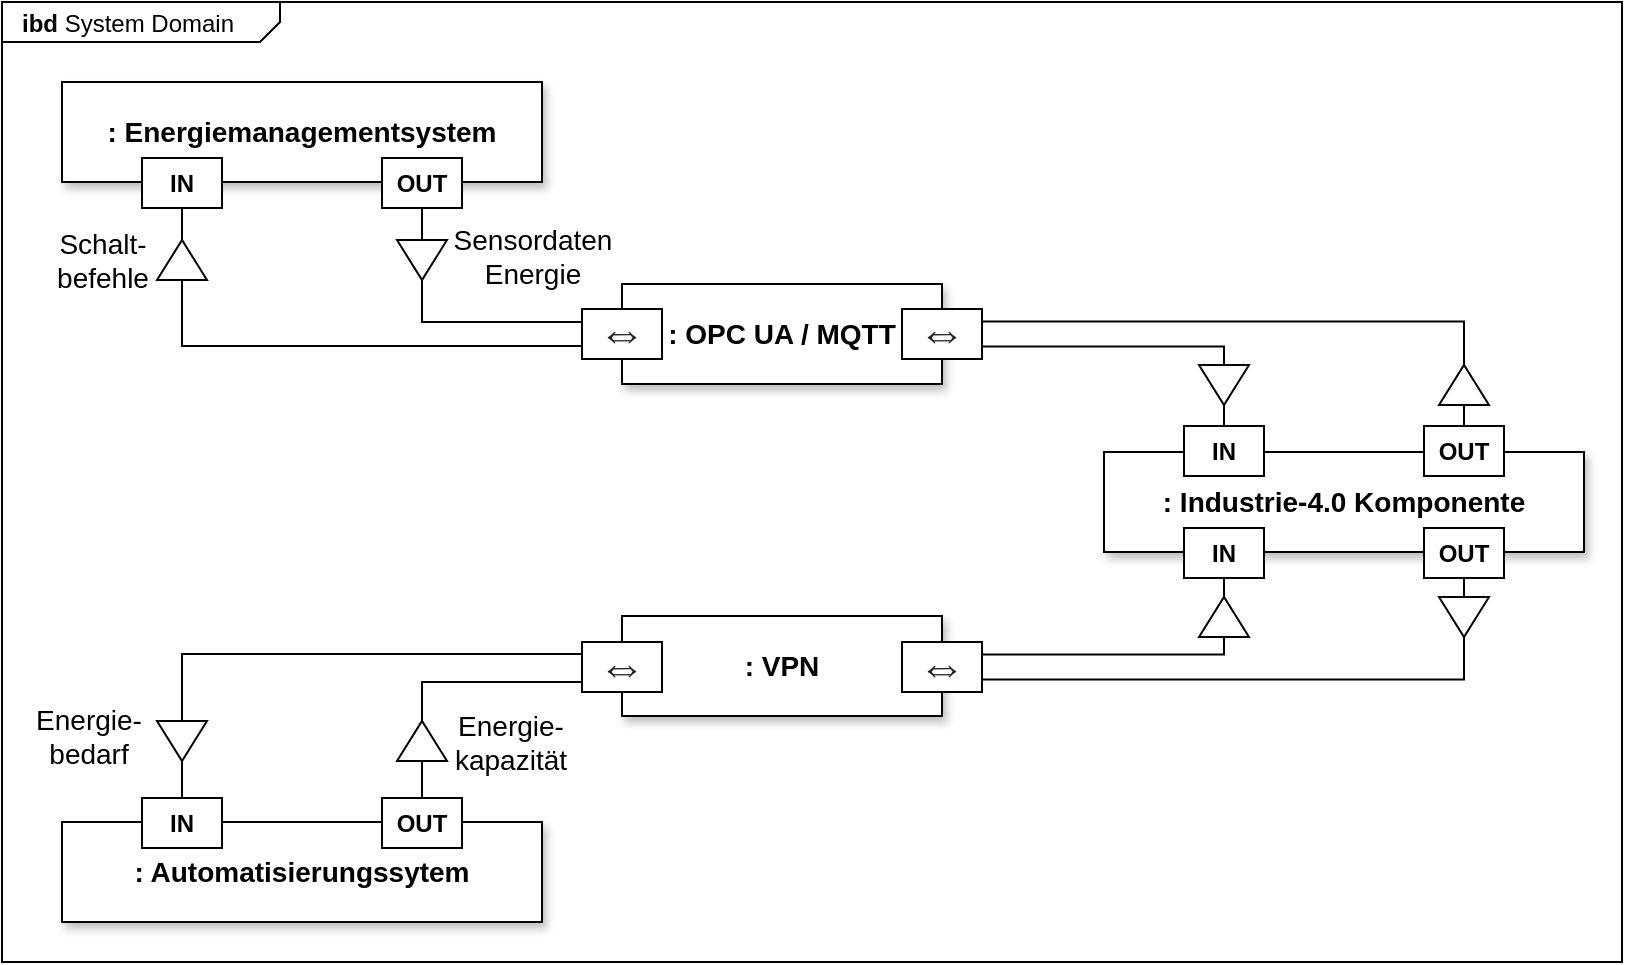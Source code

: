 <mxfile version="21.5.0" type="github">
  <diagram name="Page-1" id="929967ad-93f9-6ef4-fab6-5d389245f69c">
    <mxGraphModel dx="2074" dy="1059" grid="1" gridSize="10" guides="1" tooltips="1" connect="1" arrows="1" fold="1" page="1" pageScale="1.5" pageWidth="1169" pageHeight="826" background="none" math="0" shadow="0">
      <root>
        <mxCell id="0" style=";html=1;" />
        <mxCell id="1" style=";html=1;" parent="0" />
        <mxCell id="1672d66443f91eb5-1" value="&lt;p style=&quot;margin: 0px ; margin-top: 4px ; margin-left: 10px ; text-align: left&quot;&gt;&lt;b&gt;ibd&lt;/b&gt;&amp;nbsp;System Domain&lt;/p&gt;" style="html=1;strokeWidth=1;shape=mxgraph.sysml.package;html=1;overflow=fill;whiteSpace=wrap;fillColor=none;gradientColor=none;fontSize=12;align=center;labelX=139.5;shadow=0;" parent="1" vertex="1">
          <mxGeometry x="160" y="40" width="810" height="480" as="geometry" />
        </mxCell>
        <mxCell id="ANLEY5BqChYPsJmcUmeI-36" style="edgeStyle=orthogonalEdgeStyle;rounded=0;orthogonalLoop=1;jettySize=auto;html=1;entryX=0;entryY=0.75;entryDx=0;entryDy=0;endArrow=none;endFill=0;" parent="1" source="ANLEY5BqChYPsJmcUmeI-7" target="ANLEY5BqChYPsJmcUmeI-22" edge="1">
          <mxGeometry relative="1" as="geometry">
            <Array as="points">
              <mxPoint x="250" y="212" />
              <mxPoint x="450" y="212" />
            </Array>
          </mxGeometry>
        </mxCell>
        <mxCell id="ANLEY5BqChYPsJmcUmeI-52" value="Schalt-&lt;br&gt;befehle" style="edgeLabel;html=1;align=center;verticalAlign=middle;resizable=0;points=[];fontSize=14;labelBackgroundColor=none;" parent="ANLEY5BqChYPsJmcUmeI-36" vertex="1" connectable="0">
          <mxGeometry x="-0.2" y="-1" relative="1" as="geometry">
            <mxPoint x="-79" y="-44" as="offset" />
          </mxGeometry>
        </mxCell>
        <mxCell id="ANLEY5BqChYPsJmcUmeI-35" style="edgeStyle=orthogonalEdgeStyle;rounded=0;orthogonalLoop=1;jettySize=auto;html=1;entryX=0;entryY=0.25;entryDx=0;entryDy=0;endArrow=none;endFill=0;" parent="1" source="ANLEY5BqChYPsJmcUmeI-8" target="ANLEY5BqChYPsJmcUmeI-22" edge="1">
          <mxGeometry relative="1" as="geometry">
            <Array as="points">
              <mxPoint x="370" y="200" />
              <mxPoint x="450" y="200" />
            </Array>
          </mxGeometry>
        </mxCell>
        <mxCell id="ANLEY5BqChYPsJmcUmeI-53" value="Sensordaten&lt;br&gt;Energie" style="edgeLabel;html=1;align=center;verticalAlign=middle;resizable=0;points=[];fontSize=14;labelBackgroundColor=none;" parent="ANLEY5BqChYPsJmcUmeI-35" vertex="1" connectable="0">
          <mxGeometry x="0.187" y="2" relative="1" as="geometry">
            <mxPoint x="30" y="-31" as="offset" />
          </mxGeometry>
        </mxCell>
        <mxCell id="ANLEY5BqChYPsJmcUmeI-30" style="edgeStyle=orthogonalEdgeStyle;rounded=0;orthogonalLoop=1;jettySize=auto;html=1;entryX=0;entryY=0.25;entryDx=0;entryDy=0;elbow=vertical;endArrow=none;endFill=0;" parent="1" source="ANLEY5BqChYPsJmcUmeI-15" target="ANLEY5BqChYPsJmcUmeI-27" edge="1">
          <mxGeometry relative="1" as="geometry">
            <Array as="points">
              <mxPoint x="250" y="366" />
              <mxPoint x="450" y="366" />
            </Array>
          </mxGeometry>
        </mxCell>
        <mxCell id="ANLEY5BqChYPsJmcUmeI-55" value="&lt;font style=&quot;font-size: 14px;&quot;&gt;Energie-&lt;br style=&quot;&quot;&gt;bedarf&lt;/font&gt;" style="edgeLabel;html=1;align=center;verticalAlign=middle;resizable=0;points=[];labelBackgroundColor=none;" parent="ANLEY5BqChYPsJmcUmeI-30" vertex="1" connectable="0">
          <mxGeometry x="-0.566" y="1" relative="1" as="geometry">
            <mxPoint x="-46" y="28" as="offset" />
          </mxGeometry>
        </mxCell>
        <mxCell id="ANLEY5BqChYPsJmcUmeI-31" style="edgeStyle=orthogonalEdgeStyle;rounded=0;orthogonalLoop=1;jettySize=auto;html=1;exitX=0.5;exitY=0;exitDx=0;exitDy=0;entryX=0;entryY=0.75;entryDx=0;entryDy=0;startArrow=none;startFill=0;endArrow=none;endFill=0;" parent="1" source="ANLEY5BqChYPsJmcUmeI-16" target="ANLEY5BqChYPsJmcUmeI-27" edge="1">
          <mxGeometry relative="1" as="geometry">
            <Array as="points">
              <mxPoint x="370" y="380" />
              <mxPoint x="450" y="380" />
            </Array>
          </mxGeometry>
        </mxCell>
        <mxCell id="ANLEY5BqChYPsJmcUmeI-56" value="Energie-&lt;br&gt;kapazität" style="edgeLabel;html=1;align=center;verticalAlign=middle;resizable=0;points=[];fontSize=14;labelBackgroundColor=none;" parent="ANLEY5BqChYPsJmcUmeI-31" vertex="1" connectable="0">
          <mxGeometry x="0.156" y="1" relative="1" as="geometry">
            <mxPoint x="21" y="31" as="offset" />
          </mxGeometry>
        </mxCell>
        <mxCell id="ANLEY5BqChYPsJmcUmeI-40" style="edgeStyle=orthogonalEdgeStyle;rounded=0;orthogonalLoop=1;jettySize=auto;html=1;exitX=0.5;exitY=1;exitDx=0;exitDy=0;entryX=1;entryY=0.25;entryDx=0;entryDy=0;endArrow=none;endFill=0;" parent="1" source="ANLEY5BqChYPsJmcUmeI-19" target="ANLEY5BqChYPsJmcUmeI-28" edge="1">
          <mxGeometry relative="1" as="geometry" />
        </mxCell>
        <mxCell id="ANLEY5BqChYPsJmcUmeI-41" style="edgeStyle=orthogonalEdgeStyle;rounded=0;orthogonalLoop=1;jettySize=auto;html=1;exitX=1;exitY=0.75;exitDx=0;exitDy=0;entryX=0.5;entryY=0;entryDx=0;entryDy=0;endArrow=none;endFill=0;" parent="1" source="ANLEY5BqChYPsJmcUmeI-26" target="ANLEY5BqChYPsJmcUmeI-17" edge="1">
          <mxGeometry relative="1" as="geometry" />
        </mxCell>
        <mxCell id="ANLEY5BqChYPsJmcUmeI-42" style="edgeStyle=orthogonalEdgeStyle;rounded=0;orthogonalLoop=1;jettySize=auto;html=1;exitX=1;exitY=0.25;exitDx=0;exitDy=0;entryX=0.5;entryY=0;entryDx=0;entryDy=0;endArrow=none;endFill=0;" parent="1" source="ANLEY5BqChYPsJmcUmeI-26" target="ANLEY5BqChYPsJmcUmeI-18" edge="1">
          <mxGeometry relative="1" as="geometry" />
        </mxCell>
        <mxCell id="ANLEY5BqChYPsJmcUmeI-39" style="edgeStyle=orthogonalEdgeStyle;rounded=0;orthogonalLoop=1;jettySize=auto;html=1;exitX=1;exitY=0.75;exitDx=0;exitDy=0;entryX=0.5;entryY=1;entryDx=0;entryDy=0;endArrow=none;endFill=0;" parent="1" source="ANLEY5BqChYPsJmcUmeI-28" target="ANLEY5BqChYPsJmcUmeI-20" edge="1">
          <mxGeometry relative="1" as="geometry" />
        </mxCell>
        <mxCell id="ANLEY5BqChYPsJmcUmeI-32" value="" style="triangle;whiteSpace=wrap;html=1;rotation=90;" parent="1" vertex="1">
          <mxGeometry x="240" y="397" width="20" height="25" as="geometry" />
        </mxCell>
        <mxCell id="ANLEY5BqChYPsJmcUmeI-34" value="" style="triangle;whiteSpace=wrap;html=1;rotation=-90;" parent="1" vertex="1">
          <mxGeometry x="360" y="397" width="20" height="25" as="geometry" />
        </mxCell>
        <mxCell id="ANLEY5BqChYPsJmcUmeI-37" value="" style="triangle;whiteSpace=wrap;html=1;rotation=90;" parent="1" vertex="1">
          <mxGeometry x="360" y="156.5" width="20" height="25" as="geometry" />
        </mxCell>
        <mxCell id="ANLEY5BqChYPsJmcUmeI-38" value="" style="triangle;whiteSpace=wrap;html=1;rotation=-90;shadow=0;rounded=0;" parent="1" vertex="1">
          <mxGeometry x="240" y="156.5" width="20" height="25" as="geometry" />
        </mxCell>
        <mxCell id="ANLEY5BqChYPsJmcUmeI-43" value="" style="triangle;whiteSpace=wrap;html=1;rotation=90;" parent="1" vertex="1">
          <mxGeometry x="881" y="335" width="20" height="25" as="geometry" />
        </mxCell>
        <mxCell id="ANLEY5BqChYPsJmcUmeI-44" value="" style="triangle;whiteSpace=wrap;html=1;rotation=-90;" parent="1" vertex="1">
          <mxGeometry x="761" y="335" width="20" height="25" as="geometry" />
        </mxCell>
        <mxCell id="ANLEY5BqChYPsJmcUmeI-45" value="" style="triangle;whiteSpace=wrap;html=1;rotation=90;" parent="1" vertex="1">
          <mxGeometry x="761" y="219" width="20" height="25" as="geometry" />
        </mxCell>
        <mxCell id="ANLEY5BqChYPsJmcUmeI-46" value="" style="triangle;whiteSpace=wrap;html=1;rotation=-90;" parent="1" vertex="1">
          <mxGeometry x="881" y="219" width="20" height="25" as="geometry" />
        </mxCell>
        <mxCell id="ANLEY5BqChYPsJmcUmeI-47" value="" style="group" parent="1" vertex="1" connectable="0">
          <mxGeometry x="190" y="438" width="240" height="62" as="geometry" />
        </mxCell>
        <mxCell id="ANLEY5BqChYPsJmcUmeI-3" value="&lt;b&gt;&lt;font style=&quot;font-size: 14px;&quot;&gt;: Automatisierungssytem&lt;/font&gt;&lt;/b&gt;" style="rounded=0;whiteSpace=wrap;html=1;shadow=1;" parent="ANLEY5BqChYPsJmcUmeI-47" vertex="1">
          <mxGeometry y="12" width="240" height="50" as="geometry" />
        </mxCell>
        <mxCell id="ANLEY5BqChYPsJmcUmeI-15" value="&lt;b&gt;IN&lt;/b&gt;" style="rounded=0;whiteSpace=wrap;html=1;shadow=0;" parent="ANLEY5BqChYPsJmcUmeI-47" vertex="1">
          <mxGeometry x="40" width="40" height="25" as="geometry" />
        </mxCell>
        <mxCell id="ANLEY5BqChYPsJmcUmeI-16" value="&lt;b&gt;OUT&lt;/b&gt;" style="rounded=0;whiteSpace=wrap;html=1;" parent="ANLEY5BqChYPsJmcUmeI-47" vertex="1">
          <mxGeometry x="160" width="40" height="25" as="geometry" />
        </mxCell>
        <mxCell id="ANLEY5BqChYPsJmcUmeI-48" value="" style="group" parent="1" vertex="1" connectable="0">
          <mxGeometry x="190" y="80" width="240" height="63" as="geometry" />
        </mxCell>
        <mxCell id="ANLEY5BqChYPsJmcUmeI-1" value="&lt;b&gt;&lt;font style=&quot;font-size: 14px;&quot;&gt;: Energiemanagementsystem&lt;/font&gt;&lt;/b&gt;" style="rounded=0;whiteSpace=wrap;html=1;shadow=1;" parent="ANLEY5BqChYPsJmcUmeI-48" vertex="1">
          <mxGeometry width="240" height="50" as="geometry" />
        </mxCell>
        <mxCell id="ANLEY5BqChYPsJmcUmeI-7" value="&lt;b&gt;IN&lt;/b&gt;" style="rounded=0;whiteSpace=wrap;html=1;" parent="ANLEY5BqChYPsJmcUmeI-48" vertex="1">
          <mxGeometry x="40" y="38" width="40" height="25" as="geometry" />
        </mxCell>
        <mxCell id="ANLEY5BqChYPsJmcUmeI-8" value="&lt;b&gt;OUT&lt;/b&gt;" style="rounded=0;whiteSpace=wrap;html=1;" parent="ANLEY5BqChYPsJmcUmeI-48" vertex="1">
          <mxGeometry x="160" y="38" width="40" height="25" as="geometry" />
        </mxCell>
        <mxCell id="ANLEY5BqChYPsJmcUmeI-49" value="" style="group" parent="1" vertex="1" connectable="0">
          <mxGeometry x="450" y="181" width="200" height="50" as="geometry" />
        </mxCell>
        <mxCell id="ANLEY5BqChYPsJmcUmeI-5" value="&lt;b&gt;&lt;font style=&quot;font-size: 14px;&quot;&gt;: OPC UA / MQTT&lt;/font&gt;&lt;/b&gt;" style="rounded=0;whiteSpace=wrap;html=1;shadow=1;" parent="ANLEY5BqChYPsJmcUmeI-49" vertex="1">
          <mxGeometry x="20" width="160" height="50" as="geometry" />
        </mxCell>
        <mxCell id="ANLEY5BqChYPsJmcUmeI-22" value="&lt;span style=&quot;color: rgb(32, 33, 36); font-family: &amp;quot;Google Sans&amp;quot;, arial, sans-serif; text-align: left; background-color: rgb(255, 255, 255);&quot;&gt;&lt;font size=&quot;1&quot; style=&quot;&quot;&gt;&lt;b style=&quot;font-size: 24px;&quot;&gt;⇔&lt;/b&gt;&lt;/font&gt;&lt;/span&gt;" style="rounded=0;whiteSpace=wrap;html=1;" parent="ANLEY5BqChYPsJmcUmeI-49" vertex="1">
          <mxGeometry y="12.5" width="40" height="25" as="geometry" />
        </mxCell>
        <mxCell id="ANLEY5BqChYPsJmcUmeI-26" value="&lt;span style=&quot;color: rgb(32, 33, 36); font-family: &amp;quot;Google Sans&amp;quot;, arial, sans-serif; text-align: left; background-color: rgb(255, 255, 255);&quot;&gt;&lt;font size=&quot;1&quot; style=&quot;&quot;&gt;&lt;b style=&quot;font-size: 24px;&quot;&gt;⇔&lt;/b&gt;&lt;/font&gt;&lt;/span&gt;" style="rounded=0;whiteSpace=wrap;html=1;" parent="ANLEY5BqChYPsJmcUmeI-49" vertex="1">
          <mxGeometry x="160" y="12.5" width="40" height="25" as="geometry" />
        </mxCell>
        <mxCell id="ANLEY5BqChYPsJmcUmeI-50" value="" style="group" parent="1" vertex="1" connectable="0">
          <mxGeometry x="450" y="347" width="200" height="50" as="geometry" />
        </mxCell>
        <mxCell id="ANLEY5BqChYPsJmcUmeI-4" value="&lt;b&gt;&lt;font style=&quot;font-size: 14px;&quot;&gt;: VPN&lt;/font&gt;&lt;/b&gt;" style="rounded=0;whiteSpace=wrap;html=1;shadow=1;" parent="ANLEY5BqChYPsJmcUmeI-50" vertex="1">
          <mxGeometry x="20" width="160" height="50" as="geometry" />
        </mxCell>
        <mxCell id="ANLEY5BqChYPsJmcUmeI-27" value="&lt;span style=&quot;color: rgb(32, 33, 36); font-family: &amp;quot;Google Sans&amp;quot;, arial, sans-serif; text-align: left; background-color: rgb(255, 255, 255);&quot;&gt;&lt;font size=&quot;1&quot; style=&quot;&quot;&gt;&lt;b style=&quot;font-size: 24px;&quot;&gt;⇔&lt;/b&gt;&lt;/font&gt;&lt;/span&gt;" style="rounded=0;whiteSpace=wrap;html=1;" parent="ANLEY5BqChYPsJmcUmeI-50" vertex="1">
          <mxGeometry y="13" width="40" height="25" as="geometry" />
        </mxCell>
        <mxCell id="ANLEY5BqChYPsJmcUmeI-28" value="&lt;span style=&quot;color: rgb(32, 33, 36); font-family: &amp;quot;Google Sans&amp;quot;, arial, sans-serif; text-align: left; background-color: rgb(255, 255, 255);&quot;&gt;&lt;font size=&quot;1&quot; style=&quot;&quot;&gt;&lt;b style=&quot;font-size: 24px;&quot;&gt;⇔&lt;/b&gt;&lt;/font&gt;&lt;/span&gt;" style="rounded=0;whiteSpace=wrap;html=1;" parent="ANLEY5BqChYPsJmcUmeI-50" vertex="1">
          <mxGeometry x="160" y="13" width="40" height="25" as="geometry" />
        </mxCell>
        <mxCell id="ANLEY5BqChYPsJmcUmeI-51" value="" style="group;shadow=1;" parent="1" vertex="1" connectable="0">
          <mxGeometry x="711" y="252" width="240" height="76" as="geometry" />
        </mxCell>
        <mxCell id="ANLEY5BqChYPsJmcUmeI-6" value="&lt;b&gt;&lt;font style=&quot;font-size: 14px;&quot;&gt;: Industrie-4.0 Komponente&lt;/font&gt;&lt;/b&gt;" style="rounded=0;whiteSpace=wrap;html=1;shadow=1;" parent="ANLEY5BqChYPsJmcUmeI-51" vertex="1">
          <mxGeometry y="13" width="240" height="50" as="geometry" />
        </mxCell>
        <mxCell id="ANLEY5BqChYPsJmcUmeI-17" value="&lt;b&gt;IN&lt;/b&gt;" style="rounded=0;whiteSpace=wrap;html=1;" parent="ANLEY5BqChYPsJmcUmeI-51" vertex="1">
          <mxGeometry x="40" width="40" height="25" as="geometry" />
        </mxCell>
        <mxCell id="ANLEY5BqChYPsJmcUmeI-18" value="&lt;b&gt;OUT&lt;/b&gt;" style="rounded=0;whiteSpace=wrap;html=1;" parent="ANLEY5BqChYPsJmcUmeI-51" vertex="1">
          <mxGeometry x="160" width="40" height="25" as="geometry" />
        </mxCell>
        <mxCell id="ANLEY5BqChYPsJmcUmeI-19" value="&lt;b&gt;IN&lt;/b&gt;" style="rounded=0;whiteSpace=wrap;html=1;" parent="ANLEY5BqChYPsJmcUmeI-51" vertex="1">
          <mxGeometry x="40" y="51" width="40" height="25" as="geometry" />
        </mxCell>
        <mxCell id="ANLEY5BqChYPsJmcUmeI-20" value="&lt;b&gt;OUT&lt;/b&gt;" style="rounded=0;whiteSpace=wrap;html=1;" parent="ANLEY5BqChYPsJmcUmeI-51" vertex="1">
          <mxGeometry x="160" y="51" width="40" height="25" as="geometry" />
        </mxCell>
      </root>
    </mxGraphModel>
  </diagram>
</mxfile>

